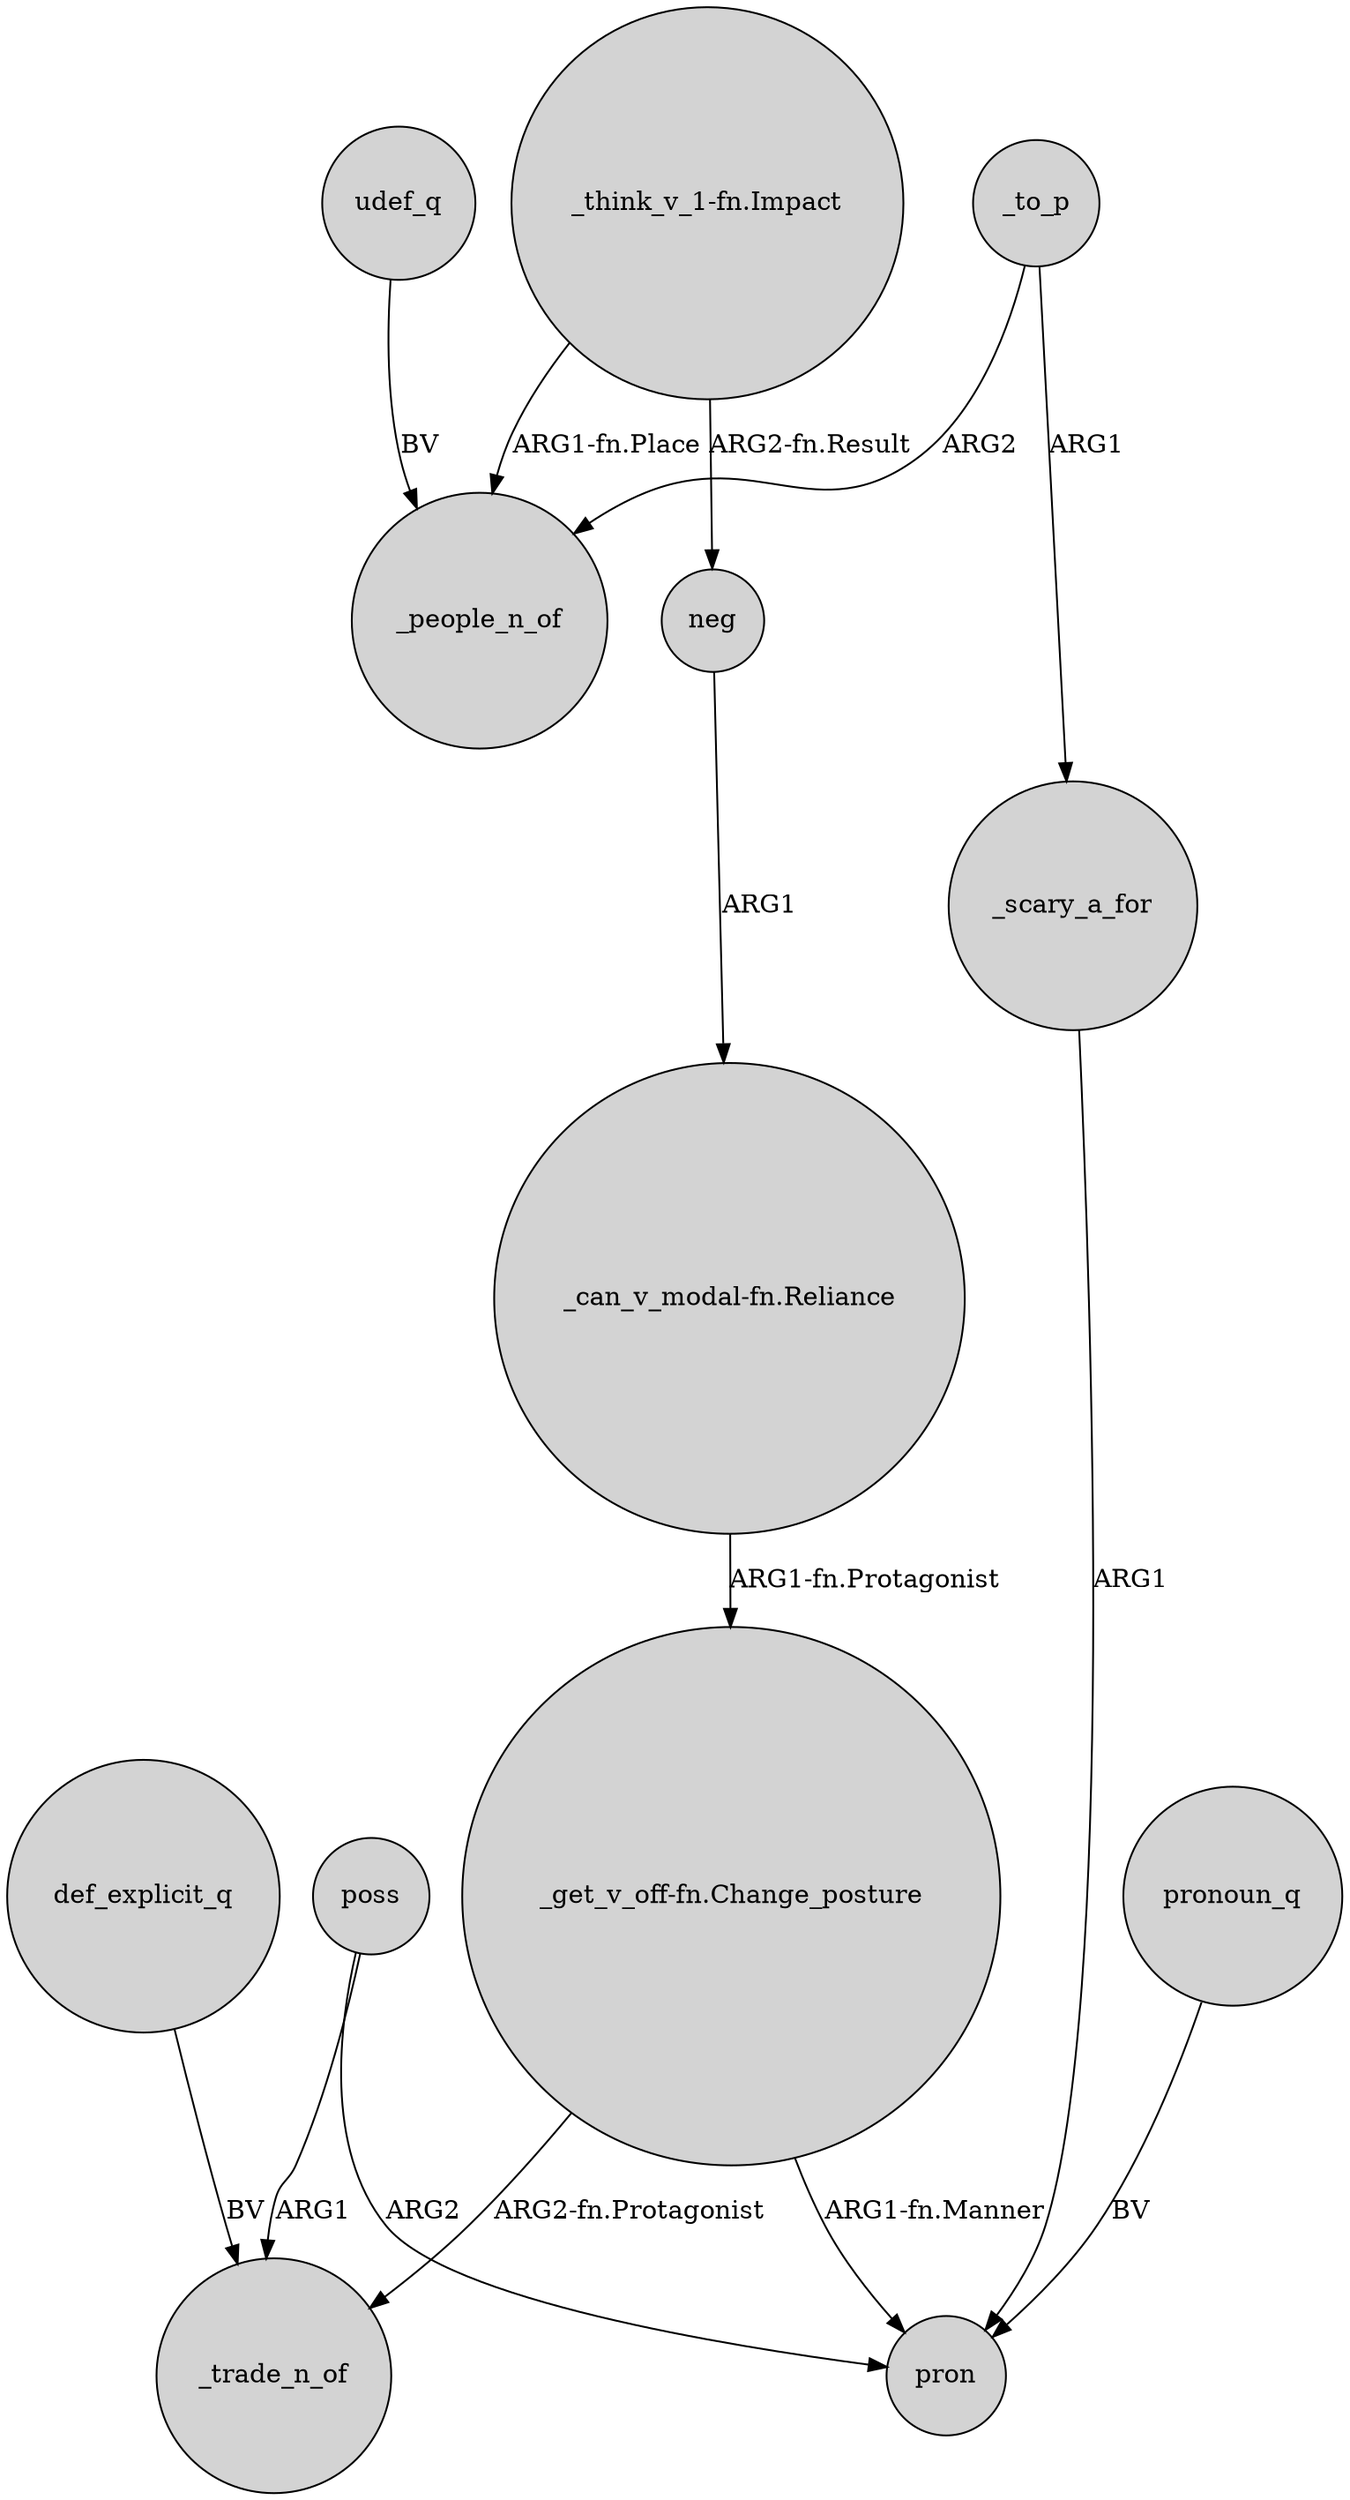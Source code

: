 digraph {
	node [shape=circle style=filled]
	udef_q -> _people_n_of [label=BV]
	"_get_v_off-fn.Change_posture" -> pron [label="ARG1-fn.Manner"]
	neg -> "_can_v_modal-fn.Reliance" [label=ARG1]
	"_think_v_1-fn.Impact" -> neg [label="ARG2-fn.Result"]
	poss -> pron [label=ARG2]
	_to_p -> _scary_a_for [label=ARG1]
	"_can_v_modal-fn.Reliance" -> "_get_v_off-fn.Change_posture" [label="ARG1-fn.Protagonist"]
	poss -> _trade_n_of [label=ARG1]
	pronoun_q -> pron [label=BV]
	_to_p -> _people_n_of [label=ARG2]
	_scary_a_for -> pron [label=ARG1]
	"_get_v_off-fn.Change_posture" -> _trade_n_of [label="ARG2-fn.Protagonist"]
	"_think_v_1-fn.Impact" -> _people_n_of [label="ARG1-fn.Place"]
	def_explicit_q -> _trade_n_of [label=BV]
}
